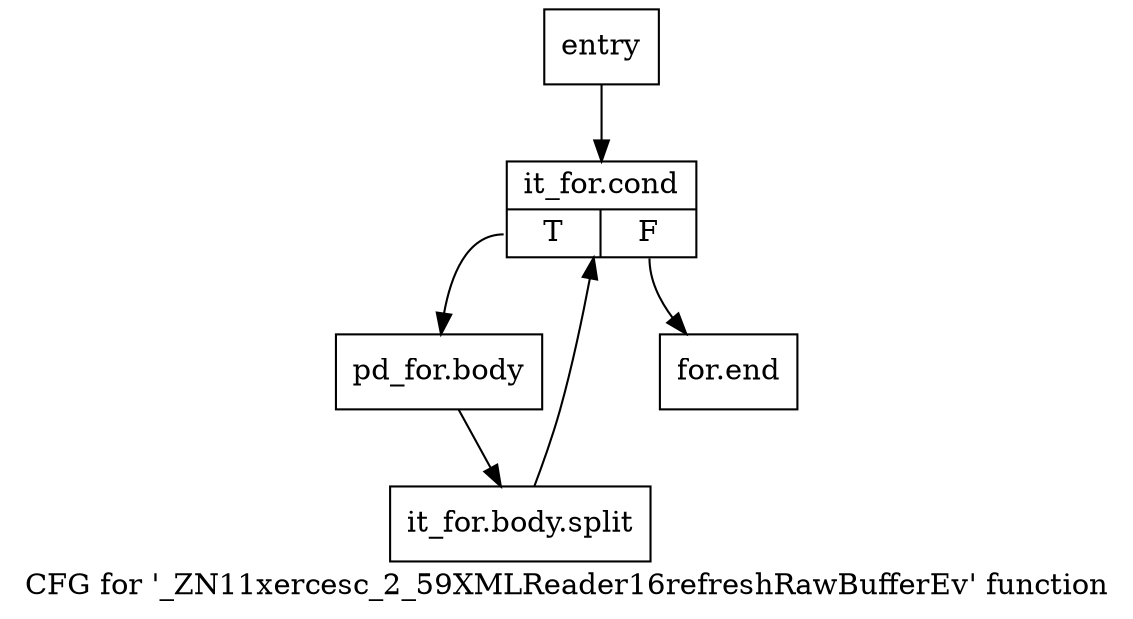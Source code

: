 digraph "CFG for '_ZN11xercesc_2_59XMLReader16refreshRawBufferEv' function" {
	label="CFG for '_ZN11xercesc_2_59XMLReader16refreshRawBufferEv' function";

	Node0x50d3180 [shape=record,label="{entry}"];
	Node0x50d3180 -> Node0x50d31d0;
	Node0x50d31d0 [shape=record,label="{it_for.cond|{<s0>T|<s1>F}}"];
	Node0x50d31d0:s0 -> Node0x50d3220;
	Node0x50d31d0:s1 -> Node0x50d3270;
	Node0x50d3220 [shape=record,label="{pd_for.body}"];
	Node0x50d3220 -> Node0xb2f3480;
	Node0xb2f3480 [shape=record,label="{it_for.body.split}"];
	Node0xb2f3480 -> Node0x50d31d0;
	Node0x50d3270 [shape=record,label="{for.end}"];
}
